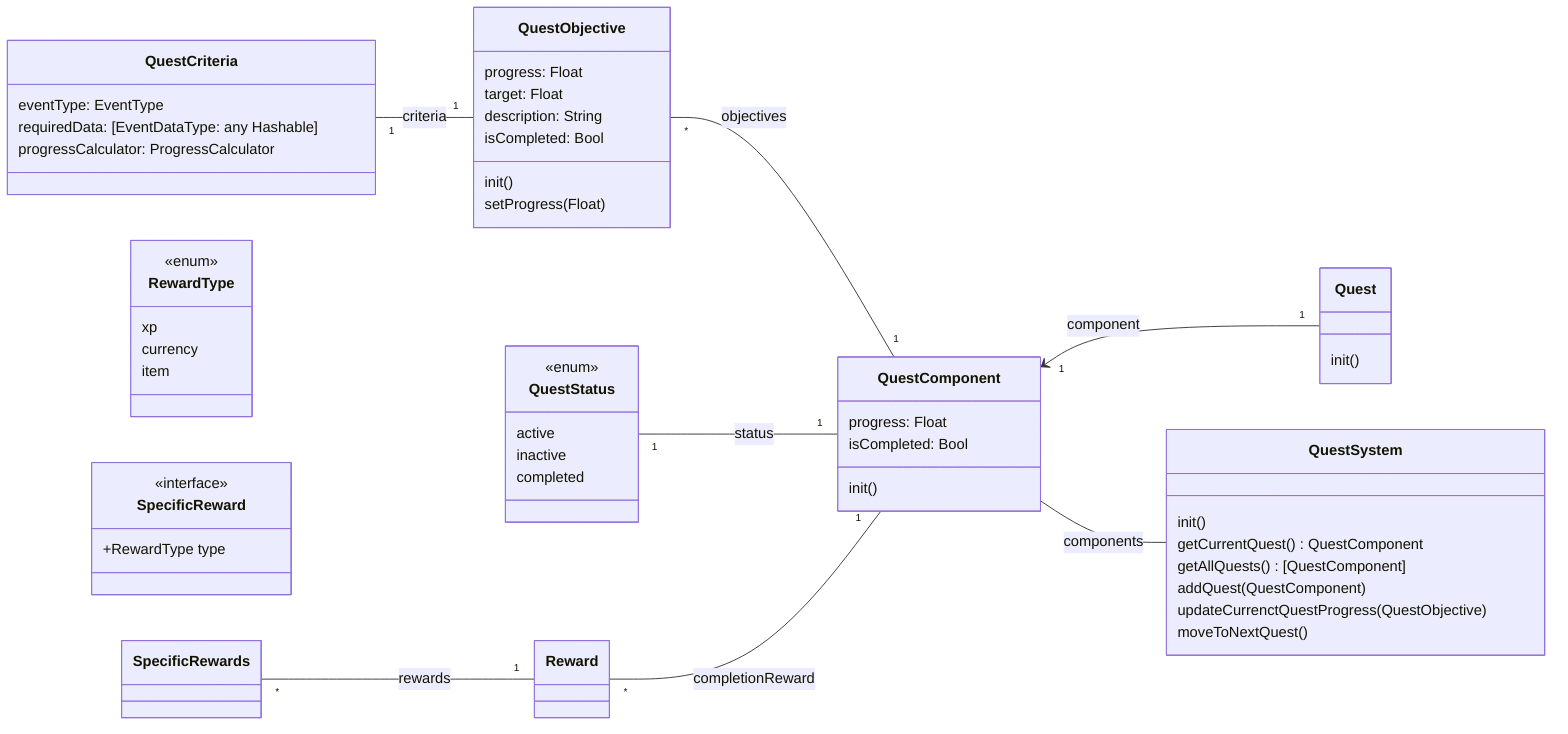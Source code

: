 classDiagram
    direction LR
    class QuestStatus {
        <<enum>>
        active
        inactive
        completed
    }

    class QuestObjective {
        progress: Float
        target: Float
        description: String
        isCompleted: Bool
        init()
        setProgress(Float)
    }
    
    class QuestCriteria {
        eventType: EventType
        requiredData: [EventDataType: any Hashable]
        progressCalculator: ProgressCalculator
    }

    class Reward

    class RewardType {
        <<enum>>
        xp
        currency
        item
    }
    
    class SpecificReward {
        <<interface>>
        +RewardType type
    }

    class QuestComponent {
        progress: Float
        isCompleted: Bool
        init()
    }

    class Quest {
        init()
    }

    class QuestSystem {
        init()
        getCurrentQuest() QuestComponent
        getAllQuests() [QuestComponent]
        addQuest(QuestComponent)
        updateCurrenctQuestProgress(QuestObjective)
        moveToNextQuest()
    }
    
    QuestCriteria "1" -- "1" QuestObjective: criteria
    QuestObjective "*" -- "1" QuestComponent: objectives
    QuestStatus "1" -- "1" QuestComponent: status
    Reward "*" -- "1" QuestComponent: completionReward
    QuestComponent "1" <-- "1" Quest : component
    QuestComponent -- QuestSystem : components
    SpecificRewards "*" -- "1" Reward : rewards